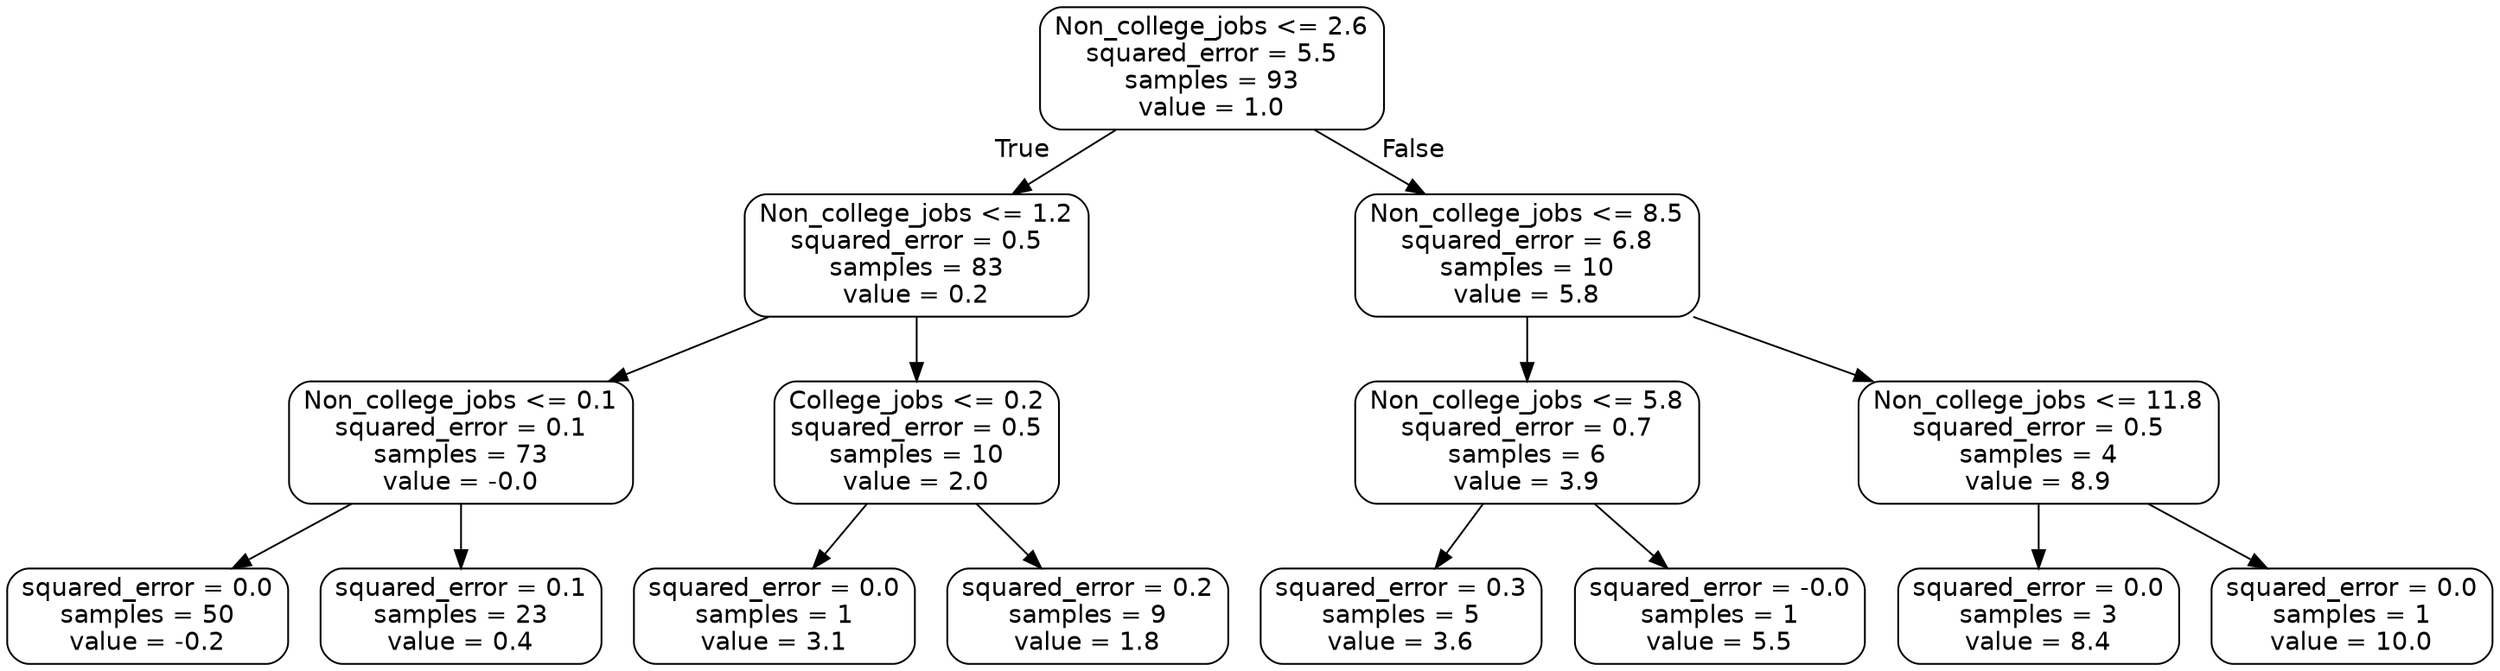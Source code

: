 digraph Tree {
node [shape=box, style="rounded", color="black", fontname="helvetica"] ;
edge [fontname="helvetica"] ;
0 [label="Non_college_jobs <= 2.6\nsquared_error = 5.5\nsamples = 93\nvalue = 1.0"] ;
1 [label="Non_college_jobs <= 1.2\nsquared_error = 0.5\nsamples = 83\nvalue = 0.2"] ;
0 -> 1 [labeldistance=2.5, labelangle=45, headlabel="True"] ;
2 [label="Non_college_jobs <= 0.1\nsquared_error = 0.1\nsamples = 73\nvalue = -0.0"] ;
1 -> 2 ;
3 [label="squared_error = 0.0\nsamples = 50\nvalue = -0.2"] ;
2 -> 3 ;
4 [label="squared_error = 0.1\nsamples = 23\nvalue = 0.4"] ;
2 -> 4 ;
5 [label="College_jobs <= 0.2\nsquared_error = 0.5\nsamples = 10\nvalue = 2.0"] ;
1 -> 5 ;
6 [label="squared_error = 0.0\nsamples = 1\nvalue = 3.1"] ;
5 -> 6 ;
7 [label="squared_error = 0.2\nsamples = 9\nvalue = 1.8"] ;
5 -> 7 ;
8 [label="Non_college_jobs <= 8.5\nsquared_error = 6.8\nsamples = 10\nvalue = 5.8"] ;
0 -> 8 [labeldistance=2.5, labelangle=-45, headlabel="False"] ;
9 [label="Non_college_jobs <= 5.8\nsquared_error = 0.7\nsamples = 6\nvalue = 3.9"] ;
8 -> 9 ;
10 [label="squared_error = 0.3\nsamples = 5\nvalue = 3.6"] ;
9 -> 10 ;
11 [label="squared_error = -0.0\nsamples = 1\nvalue = 5.5"] ;
9 -> 11 ;
12 [label="Non_college_jobs <= 11.8\nsquared_error = 0.5\nsamples = 4\nvalue = 8.9"] ;
8 -> 12 ;
13 [label="squared_error = 0.0\nsamples = 3\nvalue = 8.4"] ;
12 -> 13 ;
14 [label="squared_error = 0.0\nsamples = 1\nvalue = 10.0"] ;
12 -> 14 ;
}